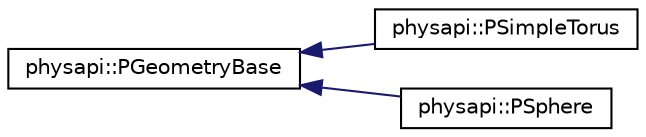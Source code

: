 digraph "Graphical Class Hierarchy"
{
 // LATEX_PDF_SIZE
  edge [fontname="Helvetica",fontsize="10",labelfontname="Helvetica",labelfontsize="10"];
  node [fontname="Helvetica",fontsize="10",shape=record];
  rankdir="LR";
  Node0 [label="physapi::PGeometryBase",height=0.2,width=0.4,color="black", fillcolor="white", style="filled",URL="$classphysapi_1_1_p_geometry_base.html",tooltip="This is the base class for all 3D geometric forms(cubs, spheres, tori, etc.)"];
  Node0 -> Node1 [dir="back",color="midnightblue",fontsize="10",style="solid",fontname="Helvetica"];
  Node1 [label="physapi::PSimpleTorus",height=0.2,width=0.4,color="black", fillcolor="white", style="filled",URL="$classphysapi_1_1_p_simple_torus.html",tooltip="This class represents a simple torus."];
  Node0 -> Node2 [dir="back",color="midnightblue",fontsize="10",style="solid",fontname="Helvetica"];
  Node2 [label="physapi::PSphere",height=0.2,width=0.4,color="black", fillcolor="white", style="filled",URL="$classphysapi_1_1_p_sphere.html",tooltip="This class represents a 3d sphere."];
}
